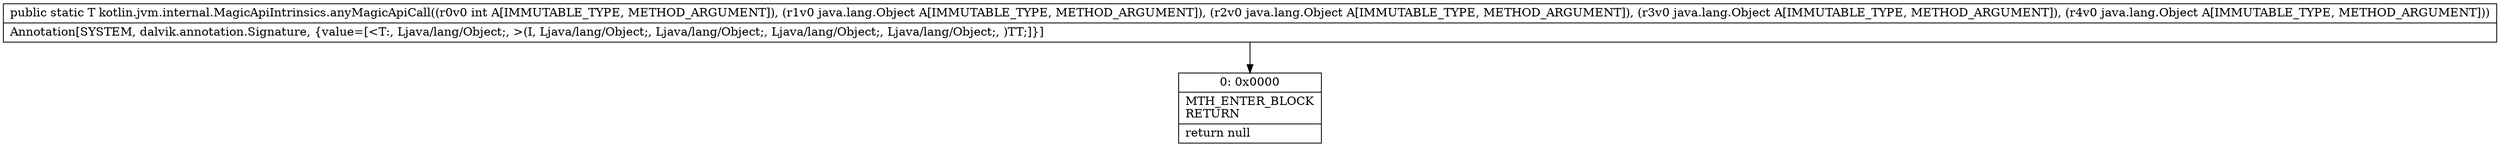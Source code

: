 digraph "CFG forkotlin.jvm.internal.MagicApiIntrinsics.anyMagicApiCall(ILjava\/lang\/Object;Ljava\/lang\/Object;Ljava\/lang\/Object;Ljava\/lang\/Object;)Ljava\/lang\/Object;" {
Node_0 [shape=record,label="{0\:\ 0x0000|MTH_ENTER_BLOCK\lRETURN\l|return null\l}"];
MethodNode[shape=record,label="{public static T kotlin.jvm.internal.MagicApiIntrinsics.anyMagicApiCall((r0v0 int A[IMMUTABLE_TYPE, METHOD_ARGUMENT]), (r1v0 java.lang.Object A[IMMUTABLE_TYPE, METHOD_ARGUMENT]), (r2v0 java.lang.Object A[IMMUTABLE_TYPE, METHOD_ARGUMENT]), (r3v0 java.lang.Object A[IMMUTABLE_TYPE, METHOD_ARGUMENT]), (r4v0 java.lang.Object A[IMMUTABLE_TYPE, METHOD_ARGUMENT]))  | Annotation[SYSTEM, dalvik.annotation.Signature, \{value=[\<T:, Ljava\/lang\/Object;, \>(I, Ljava\/lang\/Object;, Ljava\/lang\/Object;, Ljava\/lang\/Object;, Ljava\/lang\/Object;, )TT;]\}]\l}"];
MethodNode -> Node_0;
}

